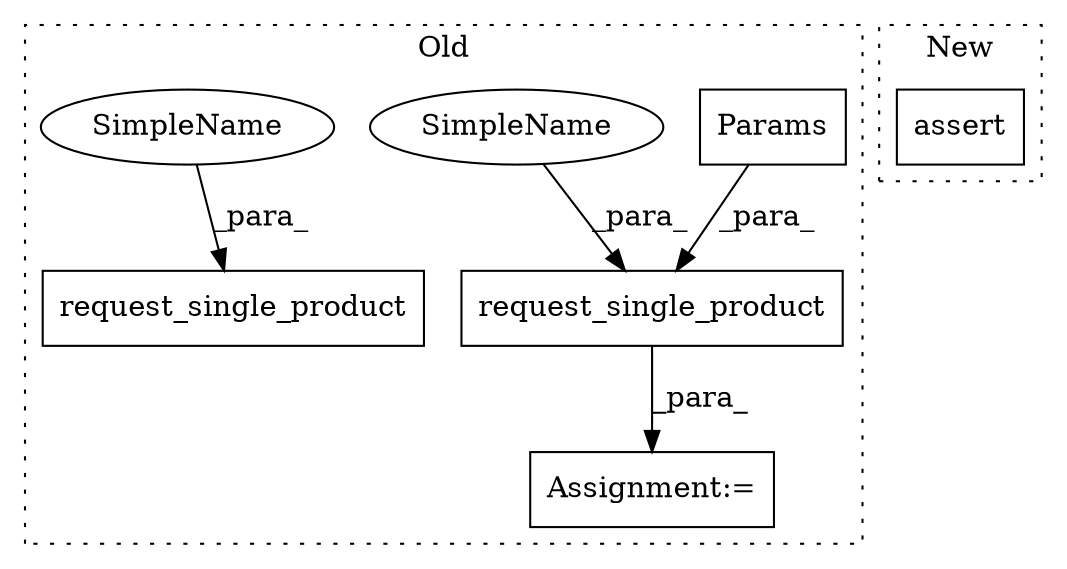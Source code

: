digraph G {
subgraph cluster0 {
1 [label="Params" a="32" s="13517,13609" l="7,1" shape="box"];
3 [label="request_single_product" a="32" s="13473,13610" l="23,1" shape="box"];
4 [label="Assignment:=" a="7" s="13467" l="1" shape="box"];
5 [label="request_single_product" a="32" s="13252,13339" l="23,1" shape="box"];
6 [label="SimpleName" a="42" s="13496" l="20" shape="ellipse"];
7 [label="SimpleName" a="42" s="13275" l="20" shape="ellipse"];
label = "Old";
style="dotted";
}
subgraph cluster1 {
2 [label="assert" a="6" s="13277" l="7" shape="box"];
label = "New";
style="dotted";
}
1 -> 3 [label="_para_"];
3 -> 4 [label="_para_"];
6 -> 3 [label="_para_"];
7 -> 5 [label="_para_"];
}